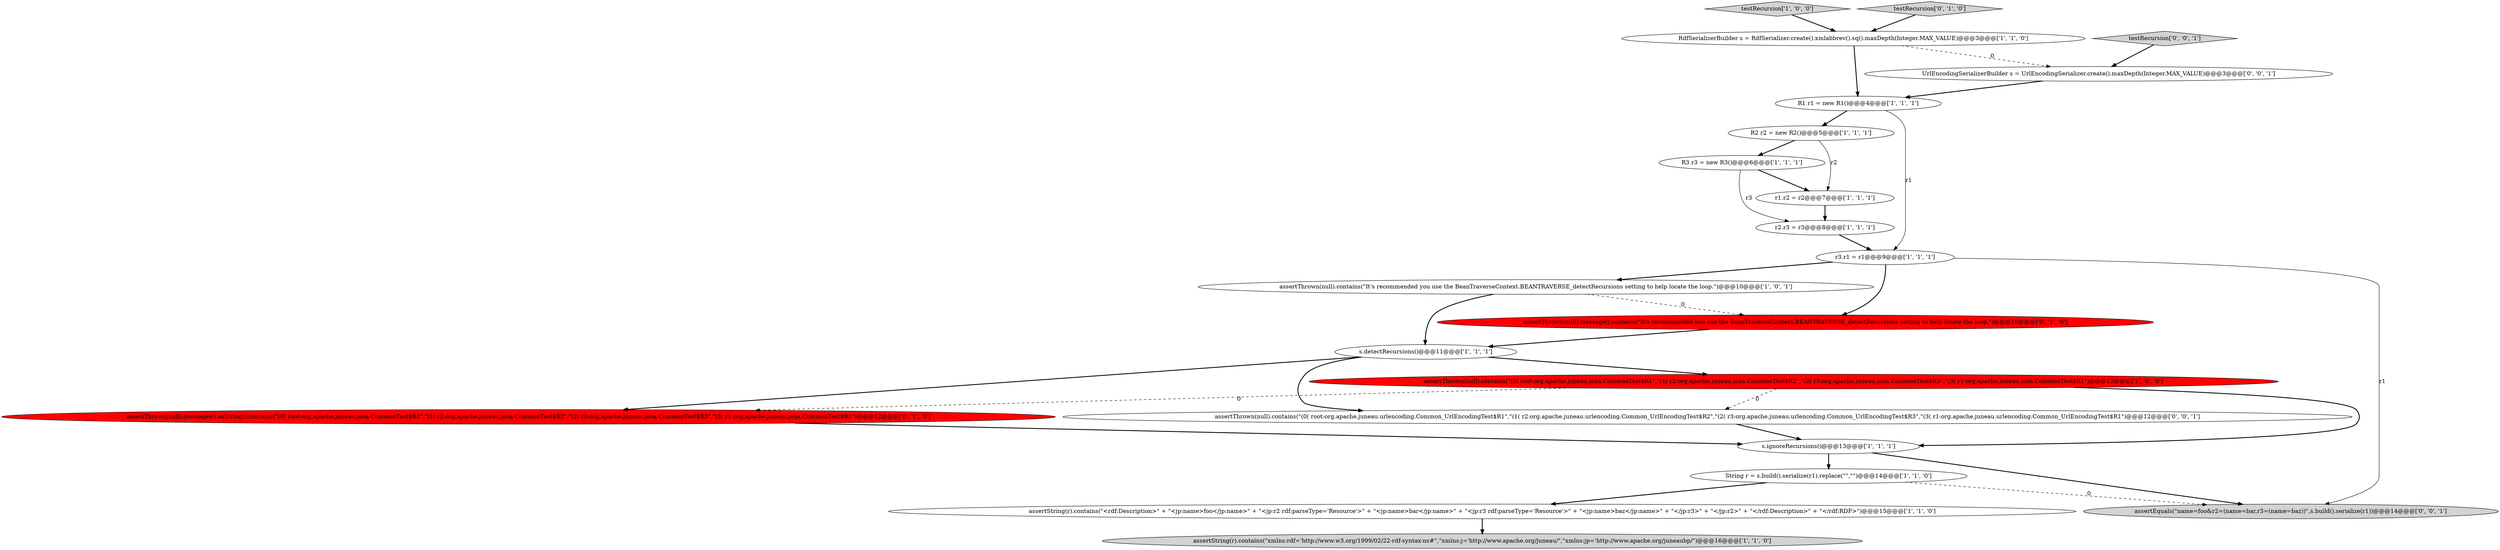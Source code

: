 digraph {
15 [style = filled, label = "assertThrown(null).message().contains(\"It's recommended you use the BeanTraverseContext.BEANTRAVERSE_detectRecursions setting to help locate the loop.\")@@@10@@@['0', '1', '0']", fillcolor = red, shape = ellipse image = "AAA1AAABBB2BBB"];
21 [style = filled, label = "testRecursion['0', '0', '1']", fillcolor = lightgray, shape = diamond image = "AAA0AAABBB3BBB"];
16 [style = filled, label = "assertThrown(null).messages().asString().contains(\"(0( root:org.apache.juneau.jena.CommonTest$R1\",\"(1( r2:org.apache.juneau.jena.CommonTest$R2\",\"(2( r3:org.apache.juneau.jena.CommonTest$R3\",\"(3( r1:org.apache.juneau.jena.CommonTest$R1\")@@@12@@@['0', '1', '0']", fillcolor = red, shape = ellipse image = "AAA1AAABBB2BBB"];
12 [style = filled, label = "testRecursion['1', '0', '0']", fillcolor = lightgray, shape = diamond image = "AAA0AAABBB1BBB"];
17 [style = filled, label = "testRecursion['0', '1', '0']", fillcolor = lightgray, shape = diamond image = "AAA0AAABBB2BBB"];
1 [style = filled, label = "RdfSerializerBuilder s = RdfSerializer.create().xmlabbrev().sq().maxDepth(Integer.MAX_VALUE)@@@3@@@['1', '1', '0']", fillcolor = white, shape = ellipse image = "AAA0AAABBB1BBB"];
11 [style = filled, label = "String r = s.build().serialize(r1).replace(\"\",\"\")@@@14@@@['1', '1', '0']", fillcolor = white, shape = ellipse image = "AAA0AAABBB1BBB"];
5 [style = filled, label = "s.detectRecursions()@@@11@@@['1', '1', '1']", fillcolor = white, shape = ellipse image = "AAA0AAABBB1BBB"];
0 [style = filled, label = "R3 r3 = new R3()@@@6@@@['1', '1', '1']", fillcolor = white, shape = ellipse image = "AAA0AAABBB1BBB"];
8 [style = filled, label = "assertString(r).contains(\"<rdf:Description>\" + \"<jp:name>foo</jp:name>\" + \"<jp:r2 rdf:parseType='Resource'>\" + \"<jp:name>bar</jp:name>\" + \"<jp:r3 rdf:parseType='Resource'>\" + \"<jp:name>baz</jp:name>\" + \"</jp:r3>\" + \"</jp:r2>\" + \"</rdf:Description>\" + \"</rdf:RDF>\")@@@15@@@['1', '1', '0']", fillcolor = white, shape = ellipse image = "AAA0AAABBB1BBB"];
19 [style = filled, label = "assertEquals(\"name=foo&r2=(name=bar,r3=(name=baz))\",s.build().serialize(r1))@@@14@@@['0', '0', '1']", fillcolor = lightgray, shape = ellipse image = "AAA0AAABBB3BBB"];
2 [style = filled, label = "s.ignoreRecursions()@@@13@@@['1', '1', '1']", fillcolor = white, shape = ellipse image = "AAA0AAABBB1BBB"];
18 [style = filled, label = "assertThrown(null).contains(\"(0( root:org.apache.juneau.urlencoding.Common_UrlEncodingTest$R1\",\"(1( r2:org.apache.juneau.urlencoding.Common_UrlEncodingTest$R2\",\"(2( r3:org.apache.juneau.urlencoding.Common_UrlEncodingTest$R3\",\"(3( r1:org.apache.juneau.urlencoding.Common_UrlEncodingTest$R1\")@@@12@@@['0', '0', '1']", fillcolor = white, shape = ellipse image = "AAA0AAABBB3BBB"];
20 [style = filled, label = "UrlEncodingSerializerBuilder s = UrlEncodingSerializer.create().maxDepth(Integer.MAX_VALUE)@@@3@@@['0', '0', '1']", fillcolor = white, shape = ellipse image = "AAA0AAABBB3BBB"];
4 [style = filled, label = "R2 r2 = new R2()@@@5@@@['1', '1', '1']", fillcolor = white, shape = ellipse image = "AAA0AAABBB1BBB"];
3 [style = filled, label = "assertThrown(null).contains(\"(0( root:org.apache.juneau.jena.CommonTest$R1\",\"(1( r2:org.apache.juneau.jena.CommonTest$R2\",\"(2( r3:org.apache.juneau.jena.CommonTest$R3\",\"(3( r1:org.apache.juneau.jena.CommonTest$R1\")@@@12@@@['1', '0', '0']", fillcolor = red, shape = ellipse image = "AAA1AAABBB1BBB"];
7 [style = filled, label = "assertString(r).contains(\"xmlns:rdf='http://www.w3.org/1999/02/22-rdf-syntax-ns#\",\"xmlns:j='http://www.apache.org/juneau/\",\"xmlns:jp='http://www.apache.org/juneaubp/\")@@@16@@@['1', '1', '0']", fillcolor = lightgray, shape = ellipse image = "AAA0AAABBB1BBB"];
13 [style = filled, label = "r2.r3 = r3@@@8@@@['1', '1', '1']", fillcolor = white, shape = ellipse image = "AAA0AAABBB1BBB"];
6 [style = filled, label = "R1 r1 = new R1()@@@4@@@['1', '1', '1']", fillcolor = white, shape = ellipse image = "AAA0AAABBB1BBB"];
10 [style = filled, label = "r3.r1 = r1@@@9@@@['1', '1', '1']", fillcolor = white, shape = ellipse image = "AAA0AAABBB1BBB"];
9 [style = filled, label = "r1.r2 = r2@@@7@@@['1', '1', '1']", fillcolor = white, shape = ellipse image = "AAA0AAABBB1BBB"];
14 [style = filled, label = "assertThrown(null).contains(\"It's recommended you use the BeanTraverseContext.BEANTRAVERSE_detectRecursions setting to help locate the loop.\")@@@10@@@['1', '0', '1']", fillcolor = white, shape = ellipse image = "AAA0AAABBB1BBB"];
5->3 [style = bold, label=""];
13->10 [style = bold, label=""];
0->9 [style = bold, label=""];
2->19 [style = bold, label=""];
10->15 [style = bold, label=""];
17->1 [style = bold, label=""];
10->14 [style = bold, label=""];
3->18 [style = dashed, label="0"];
5->18 [style = bold, label=""];
20->6 [style = bold, label=""];
16->2 [style = bold, label=""];
18->2 [style = bold, label=""];
12->1 [style = bold, label=""];
14->15 [style = dashed, label="0"];
15->5 [style = bold, label=""];
8->7 [style = bold, label=""];
4->0 [style = bold, label=""];
0->13 [style = solid, label="r3"];
4->9 [style = solid, label="r2"];
5->16 [style = bold, label=""];
1->20 [style = dashed, label="0"];
6->4 [style = bold, label=""];
1->6 [style = bold, label=""];
21->20 [style = bold, label=""];
3->2 [style = bold, label=""];
11->19 [style = dashed, label="0"];
9->13 [style = bold, label=""];
6->10 [style = solid, label="r1"];
11->8 [style = bold, label=""];
10->19 [style = solid, label="r1"];
2->11 [style = bold, label=""];
3->16 [style = dashed, label="0"];
14->5 [style = bold, label=""];
}
